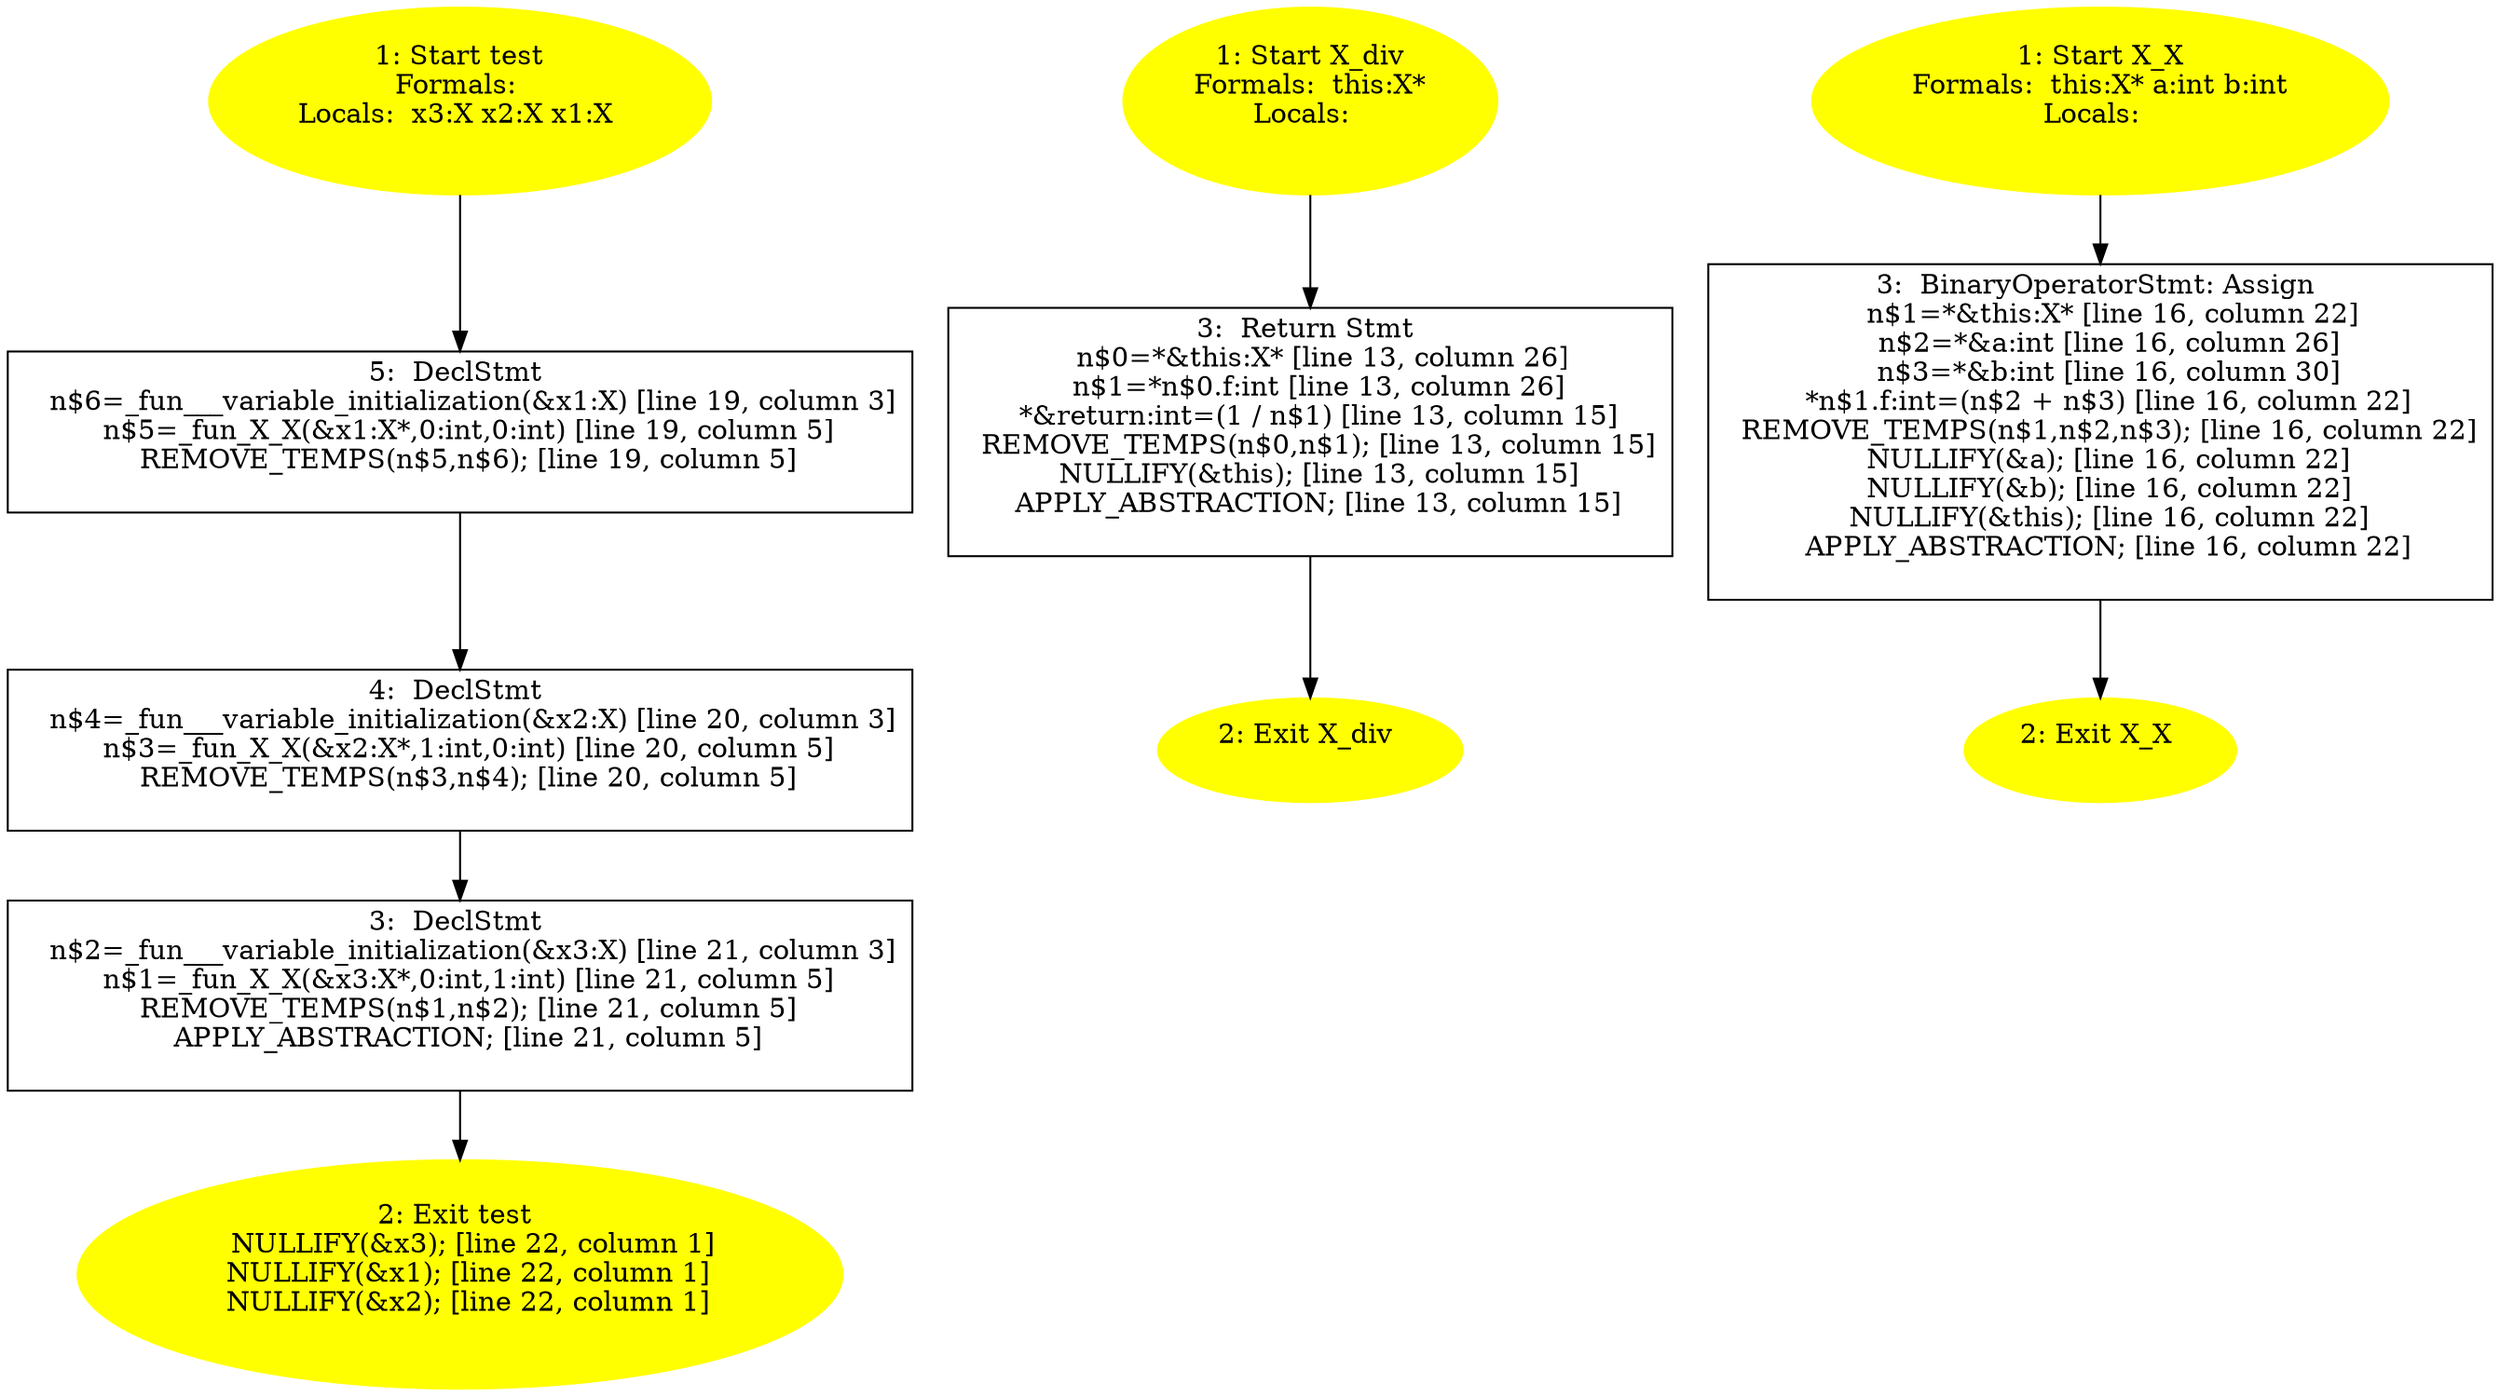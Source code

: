 /* @generated */
digraph cfg {
"test#18241244337164948030.afc14f193ad97442f67ac7183be789bc_1" [label="1: Start test\nFormals: \nLocals:  x3:X x2:X x1:X \n  " color=yellow style=filled]
	

	 "test#18241244337164948030.afc14f193ad97442f67ac7183be789bc_1" -> "test#18241244337164948030.afc14f193ad97442f67ac7183be789bc_5" ;
"test#18241244337164948030.afc14f193ad97442f67ac7183be789bc_2" [label="2: Exit test \n   NULLIFY(&x3); [line 22, column 1]\n  NULLIFY(&x1); [line 22, column 1]\n  NULLIFY(&x2); [line 22, column 1]\n " color=yellow style=filled]
	

"test#18241244337164948030.afc14f193ad97442f67ac7183be789bc_3" [label="3:  DeclStmt \n   n$2=_fun___variable_initialization(&x3:X) [line 21, column 3]\n  n$1=_fun_X_X(&x3:X*,0:int,1:int) [line 21, column 5]\n  REMOVE_TEMPS(n$1,n$2); [line 21, column 5]\n  APPLY_ABSTRACTION; [line 21, column 5]\n " shape="box"]
	

	 "test#18241244337164948030.afc14f193ad97442f67ac7183be789bc_3" -> "test#18241244337164948030.afc14f193ad97442f67ac7183be789bc_2" ;
"test#18241244337164948030.afc14f193ad97442f67ac7183be789bc_4" [label="4:  DeclStmt \n   n$4=_fun___variable_initialization(&x2:X) [line 20, column 3]\n  n$3=_fun_X_X(&x2:X*,1:int,0:int) [line 20, column 5]\n  REMOVE_TEMPS(n$3,n$4); [line 20, column 5]\n " shape="box"]
	

	 "test#18241244337164948030.afc14f193ad97442f67ac7183be789bc_4" -> "test#18241244337164948030.afc14f193ad97442f67ac7183be789bc_3" ;
"test#18241244337164948030.afc14f193ad97442f67ac7183be789bc_5" [label="5:  DeclStmt \n   n$6=_fun___variable_initialization(&x1:X) [line 19, column 3]\n  n$5=_fun_X_X(&x1:X*,0:int,0:int) [line 19, column 5]\n  REMOVE_TEMPS(n$5,n$6); [line 19, column 5]\n " shape="box"]
	

	 "test#18241244337164948030.afc14f193ad97442f67ac7183be789bc_5" -> "test#18241244337164948030.afc14f193ad97442f67ac7183be789bc_4" ;
"div#X#(18085298371773708552).78228fdd912ebeeb718ac23bdc727c87_1" [label="1: Start X_div\nFormals:  this:X*\nLocals:  \n  " color=yellow style=filled]
	

	 "div#X#(18085298371773708552).78228fdd912ebeeb718ac23bdc727c87_1" -> "div#X#(18085298371773708552).78228fdd912ebeeb718ac23bdc727c87_3" ;
"div#X#(18085298371773708552).78228fdd912ebeeb718ac23bdc727c87_2" [label="2: Exit X_div \n  " color=yellow style=filled]
	

"div#X#(18085298371773708552).78228fdd912ebeeb718ac23bdc727c87_3" [label="3:  Return Stmt \n   n$0=*&this:X* [line 13, column 26]\n  n$1=*n$0.f:int [line 13, column 26]\n  *&return:int=(1 / n$1) [line 13, column 15]\n  REMOVE_TEMPS(n$0,n$1); [line 13, column 15]\n  NULLIFY(&this); [line 13, column 15]\n  APPLY_ABSTRACTION; [line 13, column 15]\n " shape="box"]
	

	 "div#X#(18085298371773708552).78228fdd912ebeeb718ac23bdc727c87_3" -> "div#X#(18085298371773708552).78228fdd912ebeeb718ac23bdc727c87_2" ;
"X#X#{14939599560045044604}.b28c8e2a1dd7783932fc838d8413f387_1" [label="1: Start X_X\nFormals:  this:X* a:int b:int\nLocals:  \n  " color=yellow style=filled]
	

	 "X#X#{14939599560045044604}.b28c8e2a1dd7783932fc838d8413f387_1" -> "X#X#{14939599560045044604}.b28c8e2a1dd7783932fc838d8413f387_3" ;
"X#X#{14939599560045044604}.b28c8e2a1dd7783932fc838d8413f387_2" [label="2: Exit X_X \n  " color=yellow style=filled]
	

"X#X#{14939599560045044604}.b28c8e2a1dd7783932fc838d8413f387_3" [label="3:  BinaryOperatorStmt: Assign \n   n$1=*&this:X* [line 16, column 22]\n  n$2=*&a:int [line 16, column 26]\n  n$3=*&b:int [line 16, column 30]\n  *n$1.f:int=(n$2 + n$3) [line 16, column 22]\n  REMOVE_TEMPS(n$1,n$2,n$3); [line 16, column 22]\n  NULLIFY(&a); [line 16, column 22]\n  NULLIFY(&b); [line 16, column 22]\n  NULLIFY(&this); [line 16, column 22]\n  APPLY_ABSTRACTION; [line 16, column 22]\n " shape="box"]
	

	 "X#X#{14939599560045044604}.b28c8e2a1dd7783932fc838d8413f387_3" -> "X#X#{14939599560045044604}.b28c8e2a1dd7783932fc838d8413f387_2" ;
}
